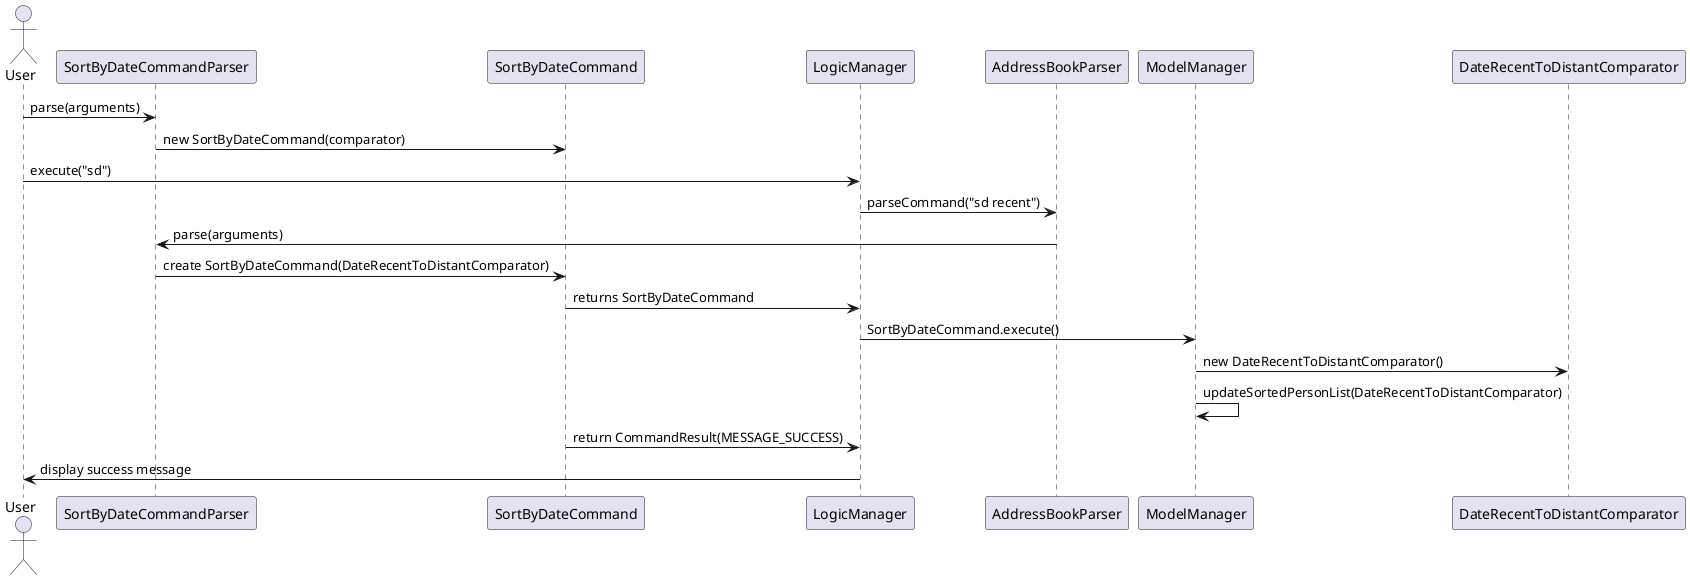 @startuml
actor User as u

u -> SortByDateCommandParser : parse(arguments)
SortByDateCommandParser -> SortByDateCommand : new SortByDateCommand(comparator)
u -> LogicManager : execute("sd")
LogicManager -> AddressBookParser : parseCommand("sd recent")
AddressBookParser -> SortByDateCommandParser : parse(arguments)
SortByDateCommandParser -> SortByDateCommand : create SortByDateCommand(DateRecentToDistantComparator)

SortByDateCommand -> LogicManager : returns SortByDateCommand
LogicManager -> ModelManager : SortByDateCommand.execute()
ModelManager -> DateRecentToDistantComparator : new DateRecentToDistantComparator()
ModelManager -> ModelManager : updateSortedPersonList(DateRecentToDistantComparator)

SortByDateCommand -> LogicManager : return CommandResult(MESSAGE_SUCCESS)
LogicManager -> u : display success message

@enduml
